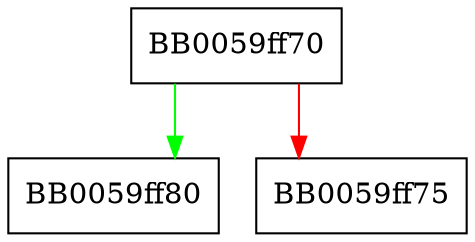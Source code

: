 digraph OSSL_ENCODER_INSTANCE_get_output_structure {
  node [shape="box"];
  graph [splines=ortho];
  BB0059ff70 -> BB0059ff80 [color="green"];
  BB0059ff70 -> BB0059ff75 [color="red"];
}